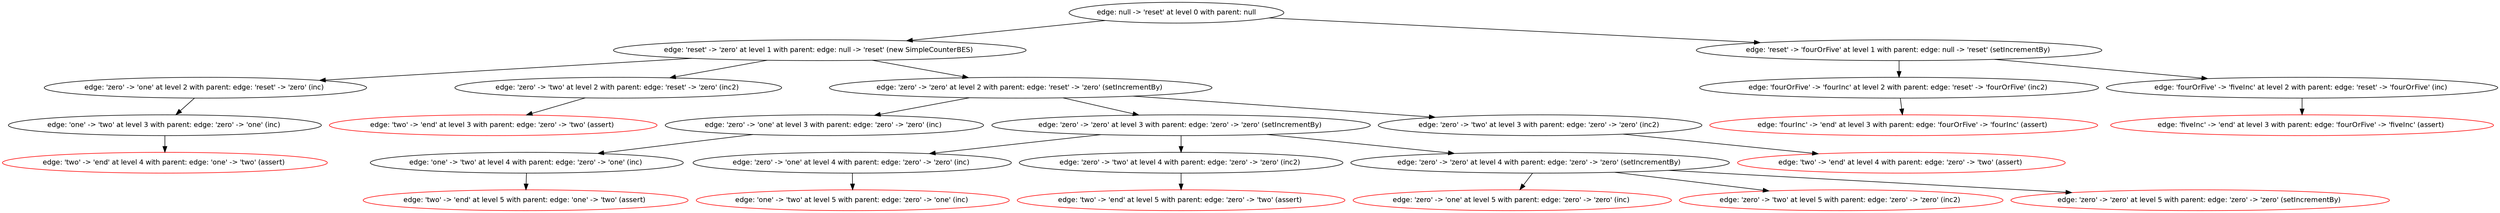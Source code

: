 digraph model {
  graph [ rankdir = "TB", ranksep="0.4", nodesep="0.2" ];
  node [ fontname = "Helvetica", fontsize="12.0", margin="0.07" ];
  edge [ fontname = "Helvetica", fontsize="12.0", margin="0.05" ];
  {
    node []
     "16" [label= "edge: 'two' -> 'end' at level 4 with parent: edge: 'zero' -> 'two' (assert) " color = "red"]
     "13" [label= "edge: 'one' -> 'two' at level 4 with parent: edge: 'zero' -> 'one' (inc) "]
     "9" [label= "edge: 'one' -> 'two' at level 5 with parent: edge: 'zero' -> 'one' (inc) " color = "red"]
     "6" [label= "edge: 'zero' -> 'one' at level 5 with parent: edge: 'zero' -> 'zero' (inc) " color = "red"]
     "12" [label= "edge: 'zero' -> 'one' at level 3 with parent: edge: 'zero' -> 'zero' (inc) "]
     "26" [label= "edge: 'fiveInc' -> 'end' at level 3 with parent: edge: 'fourOrFive' -> 'fiveInc' (assert) " color = "red"]
     "21" [label= "edge: 'two' -> 'end' at level 3 with parent: edge: 'zero' -> 'two' (assert) " color = "red"]
     "17" [label= "edge: 'zero' -> 'one' at level 2 with parent: edge: 'reset' -> 'zero' (inc) "]
     "24" [label= "edge: 'fourInc' -> 'end' at level 3 with parent: edge: 'fourOrFive' -> 'fourInc' (assert) " color = "red"]
     "11" [label= "edge: 'two' -> 'end' at level 5 with parent: edge: 'zero' -> 'two' (assert) " color = "red"]
     "7" [label= "edge: 'zero' -> 'two' at level 5 with parent: edge: 'zero' -> 'zero' (inc2) " color = "red"]
     "23" [label= "edge: 'fourOrFive' -> 'fourInc' at level 2 with parent: edge: 'reset' -> 'fourOrFive' (inc2) "]
     "3" [label= "edge: 'zero' -> 'zero' at level 3 with parent: edge: 'zero' -> 'zero' (setIncrementBy) "]
     "8" [label= "edge: 'zero' -> 'one' at level 4 with parent: edge: 'zero' -> 'zero' (inc) "]
     "25" [label= "edge: 'fourOrFive' -> 'fiveInc' at level 2 with parent: edge: 'reset' -> 'fourOrFive' (inc) "]
     "15" [label= "edge: 'zero' -> 'two' at level 3 with parent: edge: 'zero' -> 'zero' (inc2) "]
     "1" [label= "edge: 'reset' -> 'zero' at level 1 with parent: edge: null -> 'reset' (new SimpleCounterBES) "]
     "0" [label= "edge: null -> 'reset' at level 0 with parent: null"]
     "10" [label= "edge: 'zero' -> 'two' at level 4 with parent: edge: 'zero' -> 'zero' (inc2) "]
     "18" [label= "edge: 'one' -> 'two' at level 3 with parent: edge: 'zero' -> 'one' (inc) "]
     "14" [label= "edge: 'two' -> 'end' at level 5 with parent: edge: 'one' -> 'two' (assert) " color = "red"]
     "4" [label= "edge: 'zero' -> 'zero' at level 4 with parent: edge: 'zero' -> 'zero' (setIncrementBy) "]
     "19" [label= "edge: 'two' -> 'end' at level 4 with parent: edge: 'one' -> 'two' (assert) " color = "red"]
     "20" [label= "edge: 'zero' -> 'two' at level 2 with parent: edge: 'reset' -> 'zero' (inc2) "]
     "22" [label= "edge: 'reset' -> 'fourOrFive' at level 1 with parent: edge: null -> 'reset' (setIncrementBy) "]
     "5" [label= "edge: 'zero' -> 'zero' at level 5 with parent: edge: 'zero' -> 'zero' (setIncrementBy) " color = "red"]
     "2" [label= "edge: 'zero' -> 'zero' at level 2 with parent: edge: 'reset' -> 'zero' (setIncrementBy) "]
  }

  "13" -> "14";
  "12" -> "13";
  "17" -> "18";
  "23" -> "24";
  "3" -> "4";
  "3" -> "8";
  "3" -> "10";
  "8" -> "9";
  "25" -> "26";
  "15" -> "16";
  "1" -> "2";
  "1" -> "17";
  "1" -> "20";
  "0" -> "1";
  "0" -> "22";
  "10" -> "11";
  "18" -> "19";
  "4" -> "5";
  "4" -> "6";
  "4" -> "7";
  "20" -> "21";
  "22" -> "23";
  "22" -> "25";
  "2" -> "3";
  "2" -> "12";
  "2" -> "15";
}
